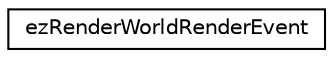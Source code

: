 digraph "Graphical Class Hierarchy"
{
 // LATEX_PDF_SIZE
  edge [fontname="Helvetica",fontsize="10",labelfontname="Helvetica",labelfontsize="10"];
  node [fontname="Helvetica",fontsize="10",shape=record];
  rankdir="LR";
  Node0 [label="ezRenderWorldRenderEvent",height=0.2,width=0.4,color="black", fillcolor="white", style="filled",URL="$d7/db9/structez_render_world_render_event.htm",tooltip=" "];
}
